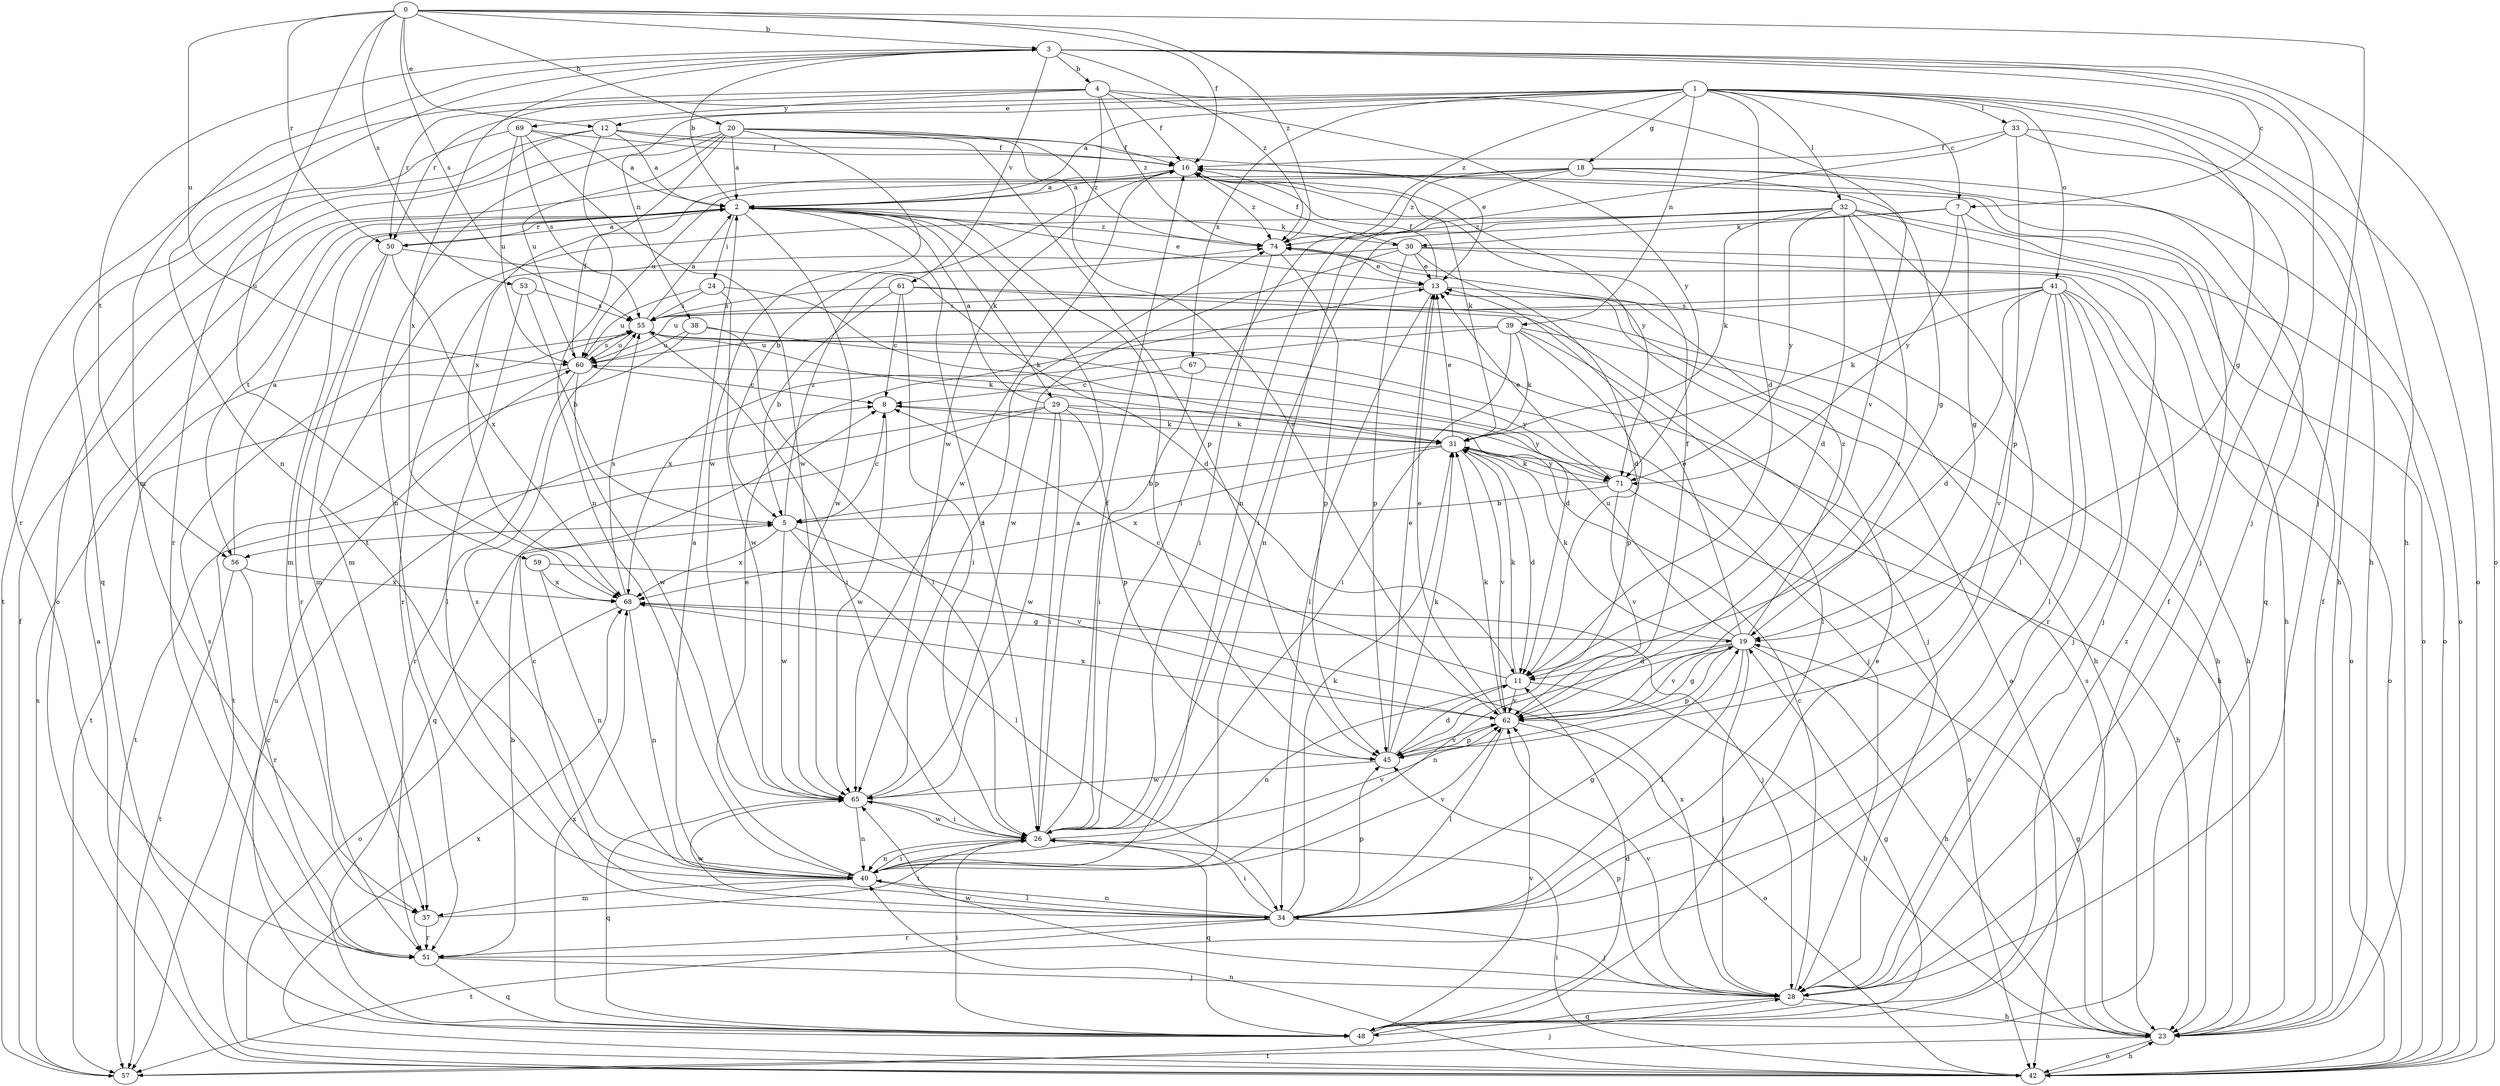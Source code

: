 strict digraph  {
0;
1;
2;
3;
4;
5;
7;
8;
11;
12;
13;
16;
18;
19;
20;
23;
24;
26;
28;
29;
30;
31;
32;
33;
34;
37;
38;
39;
40;
41;
42;
45;
48;
50;
51;
53;
55;
56;
57;
59;
60;
61;
62;
65;
67;
68;
69;
71;
74;
0 -> 3  [label=b];
0 -> 12  [label=e];
0 -> 16  [label=f];
0 -> 20  [label=h];
0 -> 28  [label=j];
0 -> 50  [label=r];
0 -> 53  [label=s];
0 -> 55  [label=s];
0 -> 59  [label=u];
0 -> 60  [label=u];
0 -> 74  [label=z];
1 -> 2  [label=a];
1 -> 7  [label=c];
1 -> 11  [label=d];
1 -> 12  [label=e];
1 -> 18  [label=g];
1 -> 19  [label=g];
1 -> 23  [label=h];
1 -> 32  [label=l];
1 -> 33  [label=l];
1 -> 38  [label=n];
1 -> 39  [label=n];
1 -> 41  [label=o];
1 -> 42  [label=o];
1 -> 50  [label=r];
1 -> 67  [label=x];
1 -> 74  [label=z];
2 -> 3  [label=b];
2 -> 13  [label=e];
2 -> 24  [label=i];
2 -> 26  [label=i];
2 -> 29  [label=k];
2 -> 30  [label=k];
2 -> 37  [label=m];
2 -> 45  [label=p];
2 -> 50  [label=r];
2 -> 56  [label=t];
2 -> 65  [label=w];
2 -> 74  [label=z];
3 -> 4  [label=b];
3 -> 7  [label=c];
3 -> 23  [label=h];
3 -> 28  [label=j];
3 -> 37  [label=m];
3 -> 40  [label=n];
3 -> 42  [label=o];
3 -> 56  [label=t];
3 -> 61  [label=v];
3 -> 68  [label=x];
3 -> 74  [label=z];
4 -> 16  [label=f];
4 -> 50  [label=r];
4 -> 51  [label=r];
4 -> 62  [label=v];
4 -> 65  [label=w];
4 -> 69  [label=y];
4 -> 71  [label=y];
4 -> 74  [label=z];
5 -> 8  [label=c];
5 -> 34  [label=l];
5 -> 56  [label=t];
5 -> 62  [label=v];
5 -> 65  [label=w];
5 -> 68  [label=x];
5 -> 74  [label=z];
7 -> 19  [label=g];
7 -> 26  [label=i];
7 -> 30  [label=k];
7 -> 42  [label=o];
7 -> 71  [label=y];
8 -> 31  [label=k];
8 -> 65  [label=w];
11 -> 8  [label=c];
11 -> 23  [label=h];
11 -> 31  [label=k];
11 -> 40  [label=n];
11 -> 62  [label=v];
12 -> 2  [label=a];
12 -> 13  [label=e];
12 -> 16  [label=f];
12 -> 40  [label=n];
12 -> 51  [label=r];
12 -> 57  [label=t];
13 -> 16  [label=f];
13 -> 23  [label=h];
13 -> 34  [label=l];
13 -> 42  [label=o];
13 -> 55  [label=s];
16 -> 2  [label=a];
16 -> 5  [label=b];
16 -> 31  [label=k];
16 -> 65  [label=w];
16 -> 71  [label=y];
16 -> 74  [label=z];
18 -> 2  [label=a];
18 -> 19  [label=g];
18 -> 26  [label=i];
18 -> 42  [label=o];
18 -> 48  [label=q];
18 -> 60  [label=u];
18 -> 74  [label=z];
19 -> 11  [label=d];
19 -> 13  [label=e];
19 -> 23  [label=h];
19 -> 28  [label=j];
19 -> 31  [label=k];
19 -> 34  [label=l];
19 -> 40  [label=n];
19 -> 45  [label=p];
19 -> 60  [label=u];
19 -> 62  [label=v];
19 -> 74  [label=z];
20 -> 2  [label=a];
20 -> 16  [label=f];
20 -> 40  [label=n];
20 -> 42  [label=o];
20 -> 45  [label=p];
20 -> 60  [label=u];
20 -> 62  [label=v];
20 -> 65  [label=w];
20 -> 68  [label=x];
20 -> 74  [label=z];
23 -> 16  [label=f];
23 -> 19  [label=g];
23 -> 42  [label=o];
23 -> 55  [label=s];
23 -> 57  [label=t];
24 -> 31  [label=k];
24 -> 55  [label=s];
24 -> 60  [label=u];
24 -> 65  [label=w];
26 -> 2  [label=a];
26 -> 16  [label=f];
26 -> 40  [label=n];
26 -> 48  [label=q];
26 -> 62  [label=v];
26 -> 65  [label=w];
28 -> 8  [label=c];
28 -> 23  [label=h];
28 -> 45  [label=p];
28 -> 48  [label=q];
28 -> 62  [label=v];
28 -> 65  [label=w];
28 -> 68  [label=x];
29 -> 2  [label=a];
29 -> 26  [label=i];
29 -> 31  [label=k];
29 -> 45  [label=p];
29 -> 48  [label=q];
29 -> 57  [label=t];
29 -> 65  [label=w];
29 -> 71  [label=y];
30 -> 11  [label=d];
30 -> 13  [label=e];
30 -> 16  [label=f];
30 -> 28  [label=j];
30 -> 42  [label=o];
30 -> 45  [label=p];
30 -> 51  [label=r];
30 -> 65  [label=w];
31 -> 5  [label=b];
31 -> 11  [label=d];
31 -> 13  [label=e];
31 -> 23  [label=h];
31 -> 62  [label=v];
31 -> 68  [label=x];
31 -> 71  [label=y];
32 -> 11  [label=d];
32 -> 23  [label=h];
32 -> 31  [label=k];
32 -> 34  [label=l];
32 -> 37  [label=m];
32 -> 40  [label=n];
32 -> 42  [label=o];
32 -> 62  [label=v];
32 -> 71  [label=y];
32 -> 74  [label=z];
33 -> 16  [label=f];
33 -> 23  [label=h];
33 -> 28  [label=j];
33 -> 40  [label=n];
33 -> 45  [label=p];
34 -> 8  [label=c];
34 -> 19  [label=g];
34 -> 26  [label=i];
34 -> 28  [label=j];
34 -> 31  [label=k];
34 -> 40  [label=n];
34 -> 45  [label=p];
34 -> 51  [label=r];
34 -> 57  [label=t];
34 -> 65  [label=w];
37 -> 26  [label=i];
37 -> 51  [label=r];
38 -> 11  [label=d];
38 -> 26  [label=i];
38 -> 57  [label=t];
38 -> 60  [label=u];
39 -> 23  [label=h];
39 -> 26  [label=i];
39 -> 31  [label=k];
39 -> 34  [label=l];
39 -> 45  [label=p];
39 -> 60  [label=u];
39 -> 68  [label=x];
40 -> 2  [label=a];
40 -> 13  [label=e];
40 -> 26  [label=i];
40 -> 34  [label=l];
40 -> 37  [label=m];
40 -> 55  [label=s];
40 -> 62  [label=v];
41 -> 11  [label=d];
41 -> 23  [label=h];
41 -> 28  [label=j];
41 -> 31  [label=k];
41 -> 34  [label=l];
41 -> 42  [label=o];
41 -> 51  [label=r];
41 -> 55  [label=s];
41 -> 60  [label=u];
41 -> 62  [label=v];
42 -> 2  [label=a];
42 -> 8  [label=c];
42 -> 23  [label=h];
42 -> 26  [label=i];
42 -> 40  [label=n];
42 -> 68  [label=x];
45 -> 11  [label=d];
45 -> 13  [label=e];
45 -> 31  [label=k];
45 -> 62  [label=v];
45 -> 65  [label=w];
48 -> 11  [label=d];
48 -> 13  [label=e];
48 -> 16  [label=f];
48 -> 19  [label=g];
48 -> 26  [label=i];
48 -> 60  [label=u];
48 -> 62  [label=v];
48 -> 68  [label=x];
48 -> 74  [label=z];
50 -> 2  [label=a];
50 -> 11  [label=d];
50 -> 37  [label=m];
50 -> 51  [label=r];
50 -> 68  [label=x];
51 -> 5  [label=b];
51 -> 28  [label=j];
51 -> 48  [label=q];
51 -> 55  [label=s];
53 -> 5  [label=b];
53 -> 34  [label=l];
53 -> 55  [label=s];
55 -> 2  [label=a];
55 -> 26  [label=i];
55 -> 28  [label=j];
55 -> 31  [label=k];
55 -> 60  [label=u];
56 -> 2  [label=a];
56 -> 51  [label=r];
56 -> 57  [label=t];
56 -> 68  [label=x];
57 -> 16  [label=f];
57 -> 28  [label=j];
57 -> 55  [label=s];
59 -> 28  [label=j];
59 -> 40  [label=n];
59 -> 68  [label=x];
60 -> 8  [label=c];
60 -> 16  [label=f];
60 -> 51  [label=r];
60 -> 55  [label=s];
60 -> 57  [label=t];
60 -> 65  [label=w];
61 -> 5  [label=b];
61 -> 8  [label=c];
61 -> 23  [label=h];
61 -> 26  [label=i];
61 -> 28  [label=j];
61 -> 55  [label=s];
62 -> 13  [label=e];
62 -> 16  [label=f];
62 -> 19  [label=g];
62 -> 31  [label=k];
62 -> 34  [label=l];
62 -> 42  [label=o];
62 -> 45  [label=p];
62 -> 68  [label=x];
65 -> 26  [label=i];
65 -> 40  [label=n];
65 -> 48  [label=q];
65 -> 74  [label=z];
67 -> 8  [label=c];
67 -> 26  [label=i];
67 -> 71  [label=y];
68 -> 19  [label=g];
68 -> 40  [label=n];
68 -> 42  [label=o];
68 -> 55  [label=s];
69 -> 2  [label=a];
69 -> 16  [label=f];
69 -> 48  [label=q];
69 -> 55  [label=s];
69 -> 60  [label=u];
69 -> 65  [label=w];
71 -> 5  [label=b];
71 -> 13  [label=e];
71 -> 31  [label=k];
71 -> 42  [label=o];
71 -> 62  [label=v];
74 -> 13  [label=e];
74 -> 26  [label=i];
74 -> 45  [label=p];
}
